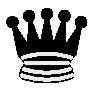 % Converted from PostScript(TM) to MetaPost by pstoedit
% MetaPost backend contributed by Scott Pakin <scott+ps2ed_AT_pakin.org>
% pstoedit is Copyright (C) 1993 - 2020 Wolfgang Glunz <wglunz35_AT_pstoedit.net>

% Generate structured PostScript
prologues := 1;

% Display a given string with its *baseline* at a given location
% and with a given rotation angle
vardef showtext(expr origin)(expr angle)(expr string) =
  draw string infont defaultfont scaled defaultscale
    rotated angle shifted origin;
enddef;

beginfig(1);
linecap := butt;
linejoin := mitered;
fill (6.562500,24.750000)..controls (6.562500,23.609400) and (5.640630,22.687500)..(4.500000,22.687500)
	..controls (3.359380,22.687500) and (2.437500,23.609400)..(2.437500,24.750000)
	..controls (2.437500,25.890600) and (3.359380,26.812500)..(4.500000,26.812500)
	..controls (5.640630,26.812500) and (6.562500,25.890600)..(6.562500,24.750000)
	--cycle;
fill (6.562500,24.750000)--cycle;
fill (12.562500,27.000000)..controls (12.562500,25.859400) and (11.640600,24.937500)..(10.500000,24.937500)
	..controls (9.359380,24.937500) and (8.437500,25.859400)..(8.437500,27.000000)
	..controls (8.437500,28.140600) and (9.359380,29.062500)..(10.500000,29.062500)
	..controls (11.640600,29.062500) and (12.562500,28.140600)..(12.562500,27.000000)
	--cycle;
fill (12.562500,27.000000)--cycle;
fill (18.937500,27.750000)..controls (18.937500,26.609400) and (18.015600,25.687500)..(16.875000,25.687500)
	..controls (15.734400,25.687500) and (14.812500,26.609400)..(14.812500,27.750000)
	..controls (14.812500,28.890600) and (15.734400,29.812500)..(16.875000,29.812500)
	..controls (18.015600,29.812500) and (18.937500,28.890600)..(18.937500,27.750000)
	--cycle;
fill (18.937500,27.750000)--cycle;
fill (25.312500,27.000000)..controls (25.312500,25.859400) and (24.390600,24.937500)..(23.250000,24.937500)
	..controls (22.109400,24.937500) and (21.187500,25.859400)..(21.187500,27.000000)
	..controls (21.187500,28.140600) and (22.109400,29.062500)..(23.250000,29.062500)
	..controls (24.390600,29.062500) and (25.312500,28.140600)..(25.312500,27.000000)
	--cycle;
fill (25.312500,27.000000)--cycle;
fill (31.312500,24.750000)..controls (31.312500,23.609400) and (30.390600,22.687500)..(29.250000,22.687500)
	..controls (28.109400,22.687500) and (27.187500,23.609400)..(27.187500,24.750000)
	..controls (27.187500,25.890600) and (28.109400,26.812500)..(29.250000,26.812500)
	..controls (30.390600,26.812500) and (31.312500,25.890600)..(31.312500,24.750000)
	--cycle;
fill (31.312500,24.750000)--cycle;
linejoin := rounded;
fill (6.750000,14.250000)..controls (13.125000,15.375000) and (22.500000,15.375000)..(27.000000,14.250000)
	--(28.875000,23.625000)--(23.250000,15.000000)--(23.023399,25.574200)
	--(19.125000,15.375000)--(16.875000,26.250000)--(14.625000,15.375000)
	--(10.726600,25.574200)--(10.500000,15.000000)--(4.875000,23.625000)
	--cycle;
fill (6.750000,14.250000)--cycle;
pickup pencircle scaled 1.125000bp;
draw (6.750000,14.250000)..controls (13.125000,15.375000) and (22.500000,15.375000)..(27.000000,14.250000)
	--(28.875000,23.625000)--(23.250000,15.000000)--(23.023399,25.574200)
	--(19.125000,15.375000)--(16.875000,26.250000)--(14.625000,15.375000)
	--(10.726600,25.574200)--(10.500000,15.000000)--(4.875000,23.625000)
	--cycle;
draw (6.750000,14.250000);
pickup pencircle scaled 0.000000bp;
fill (6.750000,14.250000)..controls (6.750000,12.750000) and (7.875000,12.750000)..(8.625000,11.250000)
	..controls (9.375000,10.125000) and (9.375000,10.500000)..(9.000000,8.625000)
	..controls (7.875000,7.875000) and (7.875000,6.750000)..(7.875000,6.750000)
	..controls (6.750000,5.625000) and (8.250000,4.875000)..(8.250000,4.875000)
	..controls (13.125000,4.125000) and (20.625000,4.125000)..(25.500000,4.875000)
	..controls (25.500000,4.875000) and (26.625000,5.625000)..(25.500000,6.750000)
	..controls (25.500000,6.750000) and (25.875000,7.875000)..(24.750000,8.625000)
	..controls (24.375000,10.500000) and (24.375000,10.125000)..(25.125000,11.250000)
	..controls (25.875000,12.750000) and (27.000000,12.750000)..(27.000000,14.250000)
	..controls (20.625000,15.375000) and (13.125000,15.375000)..(6.750000,14.250000)
	--cycle;
fill (6.750000,14.250000)--cycle;
pickup pencircle scaled 1.125000bp;
draw (6.750000,14.250000)..controls (6.750000,12.750000) and (7.875000,12.750000)..(8.625000,11.250000)
	..controls (9.375000,10.125000) and (9.375000,10.500000)..(9.000000,8.625000)
	..controls (7.875000,7.875000) and (7.875000,6.750000)..(7.875000,6.750000)
	..controls (6.750000,5.625000) and (8.250000,4.875000)..(8.250000,4.875000)
	..controls (13.125000,4.125000) and (20.625000,4.125000)..(25.500000,4.875000)
	..controls (25.500000,4.875000) and (26.625000,5.625000)..(25.500000,6.750000)
	..controls (25.500000,6.750000) and (25.875000,7.875000)..(24.750000,8.625000)
	..controls (24.375000,10.500000) and (24.375000,10.125000)..(25.125000,11.250000)
	..controls (25.875000,12.750000) and (27.000000,12.750000)..(27.000000,14.250000)
	..controls (20.625000,15.375000) and (13.125000,15.375000)..(6.750000,14.250000)
	--cycle;
draw (6.750000,14.250000);
draw (8.250000,4.875000)..controls (13.835900,2.933590) and (19.914101,2.933590)..(25.500000,4.875000);
drawoptions (withcolor (0.925490,0.925490,0.925490));
linecap := rounded;
draw (8.250000,12.000000)..controls (13.835900,13.941400) and (19.914101,13.941400)..(25.500000,12.000000);
draw (9.375000,10.125000)--(24.375000,10.125000);
draw (8.625000,7.875000)..controls (13.980500,6.101560) and (19.769501,6.101560)..(25.125000,7.875000);
draw (7.875000,5.625000)..controls (13.687500,3.503910) and (20.062500,3.503910)..(25.875000,5.625000);
endfig;
end
